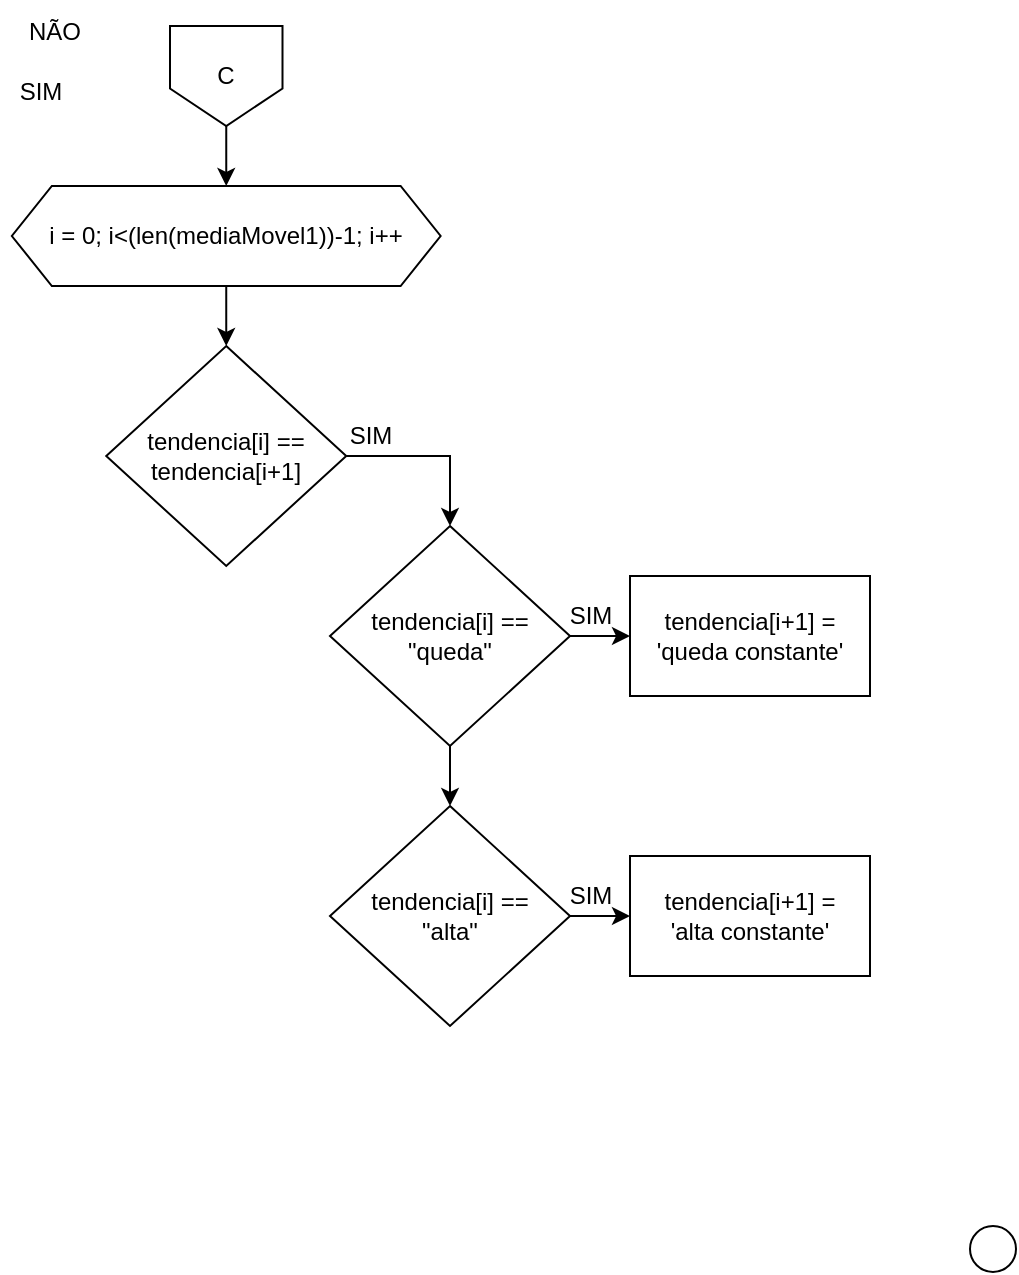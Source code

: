 <mxfile version="22.1.4" type="github">
  <diagram name="Página-1" id="H4FxdSaLS85R7XVQe_jU">
    <mxGraphModel dx="880" dy="2822" grid="1" gridSize="10" guides="1" tooltips="1" connect="1" arrows="1" fold="1" page="1" pageScale="1" pageWidth="827" pageHeight="1169" math="0" shadow="0">
      <root>
        <mxCell id="0" />
        <mxCell id="1" parent="0" />
        <mxCell id="MG0nITshY772wLlCYRvw-4" style="edgeStyle=orthogonalEdgeStyle;rounded=0;orthogonalLoop=1;jettySize=auto;html=1;exitX=0.5;exitY=1;exitDx=0;exitDy=0;entryX=0.5;entryY=0;entryDx=0;entryDy=0;" edge="1" parent="1" source="MG0nITshY772wLlCYRvw-1" target="MG0nITshY772wLlCYRvw-3">
          <mxGeometry relative="1" as="geometry" />
        </mxCell>
        <mxCell id="MG0nITshY772wLlCYRvw-1" value="C" style="shape=offPageConnector;whiteSpace=wrap;html=1;" vertex="1" parent="1">
          <mxGeometry x="90" y="-2320" width="56.25" height="50" as="geometry" />
        </mxCell>
        <mxCell id="MG0nITshY772wLlCYRvw-8" style="edgeStyle=orthogonalEdgeStyle;rounded=0;orthogonalLoop=1;jettySize=auto;html=1;exitX=1;exitY=0.5;exitDx=0;exitDy=0;entryX=0.5;entryY=0;entryDx=0;entryDy=0;" edge="1" parent="1" source="MG0nITshY772wLlCYRvw-2" target="MG0nITshY772wLlCYRvw-7">
          <mxGeometry relative="1" as="geometry" />
        </mxCell>
        <mxCell id="MG0nITshY772wLlCYRvw-2" value="tendencia[i] == tendencia[i+1]" style="rhombus;whiteSpace=wrap;html=1;" vertex="1" parent="1">
          <mxGeometry x="58.12" y="-2160" width="120" height="110" as="geometry" />
        </mxCell>
        <mxCell id="MG0nITshY772wLlCYRvw-5" style="edgeStyle=orthogonalEdgeStyle;rounded=0;orthogonalLoop=1;jettySize=auto;html=1;exitX=0.5;exitY=1;exitDx=0;exitDy=0;entryX=0.5;entryY=0;entryDx=0;entryDy=0;" edge="1" parent="1" source="MG0nITshY772wLlCYRvw-3" target="MG0nITshY772wLlCYRvw-2">
          <mxGeometry relative="1" as="geometry" />
        </mxCell>
        <mxCell id="MG0nITshY772wLlCYRvw-3" value="i = 0; i&amp;lt;(len(mediaMovel1))-1; i++" style="shape=hexagon;perimeter=hexagonPerimeter2;whiteSpace=wrap;html=1;fixedSize=1;" vertex="1" parent="1">
          <mxGeometry x="10.93" y="-2240" width="214.38" height="50" as="geometry" />
        </mxCell>
        <mxCell id="MG0nITshY772wLlCYRvw-13" style="edgeStyle=orthogonalEdgeStyle;rounded=0;orthogonalLoop=1;jettySize=auto;html=1;exitX=1;exitY=0.5;exitDx=0;exitDy=0;entryX=0;entryY=0.5;entryDx=0;entryDy=0;" edge="1" parent="1" source="MG0nITshY772wLlCYRvw-7" target="MG0nITshY772wLlCYRvw-12">
          <mxGeometry relative="1" as="geometry" />
        </mxCell>
        <mxCell id="MG0nITshY772wLlCYRvw-16" style="edgeStyle=orthogonalEdgeStyle;rounded=0;orthogonalLoop=1;jettySize=auto;html=1;exitX=0.5;exitY=1;exitDx=0;exitDy=0;entryX=0.5;entryY=0;entryDx=0;entryDy=0;" edge="1" parent="1" source="MG0nITshY772wLlCYRvw-7" target="MG0nITshY772wLlCYRvw-15">
          <mxGeometry relative="1" as="geometry" />
        </mxCell>
        <mxCell id="MG0nITshY772wLlCYRvw-7" value="tendencia[i] == &quot;queda&quot;" style="rhombus;whiteSpace=wrap;html=1;" vertex="1" parent="1">
          <mxGeometry x="170" y="-2070" width="120" height="110" as="geometry" />
        </mxCell>
        <mxCell id="MG0nITshY772wLlCYRvw-9" value="NÃO" style="text;html=1;align=center;verticalAlign=middle;resizable=0;points=[];autosize=1;strokeColor=none;fillColor=none;" vertex="1" parent="1">
          <mxGeometry x="7.13" y="-2332.5" width="50" height="30" as="geometry" />
        </mxCell>
        <mxCell id="MG0nITshY772wLlCYRvw-10" value="SIM" style="text;html=1;align=center;verticalAlign=middle;resizable=0;points=[];autosize=1;strokeColor=none;fillColor=none;" vertex="1" parent="1">
          <mxGeometry x="5" y="-2302.5" width="40" height="30" as="geometry" />
        </mxCell>
        <mxCell id="MG0nITshY772wLlCYRvw-11" value="SIM" style="text;html=1;align=center;verticalAlign=middle;resizable=0;points=[];autosize=1;strokeColor=none;fillColor=none;" vertex="1" parent="1">
          <mxGeometry x="170" y="-2130" width="40" height="30" as="geometry" />
        </mxCell>
        <mxCell id="MG0nITshY772wLlCYRvw-12" value="tendencia[i+1] = &#39;queda constante&#39;" style="rounded=0;whiteSpace=wrap;html=1;" vertex="1" parent="1">
          <mxGeometry x="320" y="-2045" width="120" height="60" as="geometry" />
        </mxCell>
        <mxCell id="MG0nITshY772wLlCYRvw-14" value="SIM" style="text;html=1;align=center;verticalAlign=middle;resizable=0;points=[];autosize=1;strokeColor=none;fillColor=none;" vertex="1" parent="1">
          <mxGeometry x="280" y="-2040" width="40" height="30" as="geometry" />
        </mxCell>
        <mxCell id="MG0nITshY772wLlCYRvw-18" style="edgeStyle=orthogonalEdgeStyle;rounded=0;orthogonalLoop=1;jettySize=auto;html=1;exitX=1;exitY=0.5;exitDx=0;exitDy=0;entryX=0;entryY=0.5;entryDx=0;entryDy=0;" edge="1" parent="1" source="MG0nITshY772wLlCYRvw-15" target="MG0nITshY772wLlCYRvw-17">
          <mxGeometry relative="1" as="geometry" />
        </mxCell>
        <mxCell id="MG0nITshY772wLlCYRvw-15" value="tendencia[i] == &lt;br&gt;&quot;alta&quot;" style="rhombus;whiteSpace=wrap;html=1;" vertex="1" parent="1">
          <mxGeometry x="170" y="-1930" width="120" height="110" as="geometry" />
        </mxCell>
        <mxCell id="MG0nITshY772wLlCYRvw-17" value="tendencia[i+1] = &lt;br&gt;&#39;alta constante&#39;" style="rounded=0;whiteSpace=wrap;html=1;" vertex="1" parent="1">
          <mxGeometry x="320" y="-1905" width="120" height="60" as="geometry" />
        </mxCell>
        <mxCell id="MG0nITshY772wLlCYRvw-19" value="SIM" style="text;html=1;align=center;verticalAlign=middle;resizable=0;points=[];autosize=1;strokeColor=none;fillColor=none;" vertex="1" parent="1">
          <mxGeometry x="280" y="-1900" width="40" height="30" as="geometry" />
        </mxCell>
        <mxCell id="MG0nITshY772wLlCYRvw-20" value="" style="ellipse;whiteSpace=wrap;html=1;aspect=fixed;" vertex="1" parent="1">
          <mxGeometry x="490" y="-1720" width="23" height="23" as="geometry" />
        </mxCell>
      </root>
    </mxGraphModel>
  </diagram>
</mxfile>
